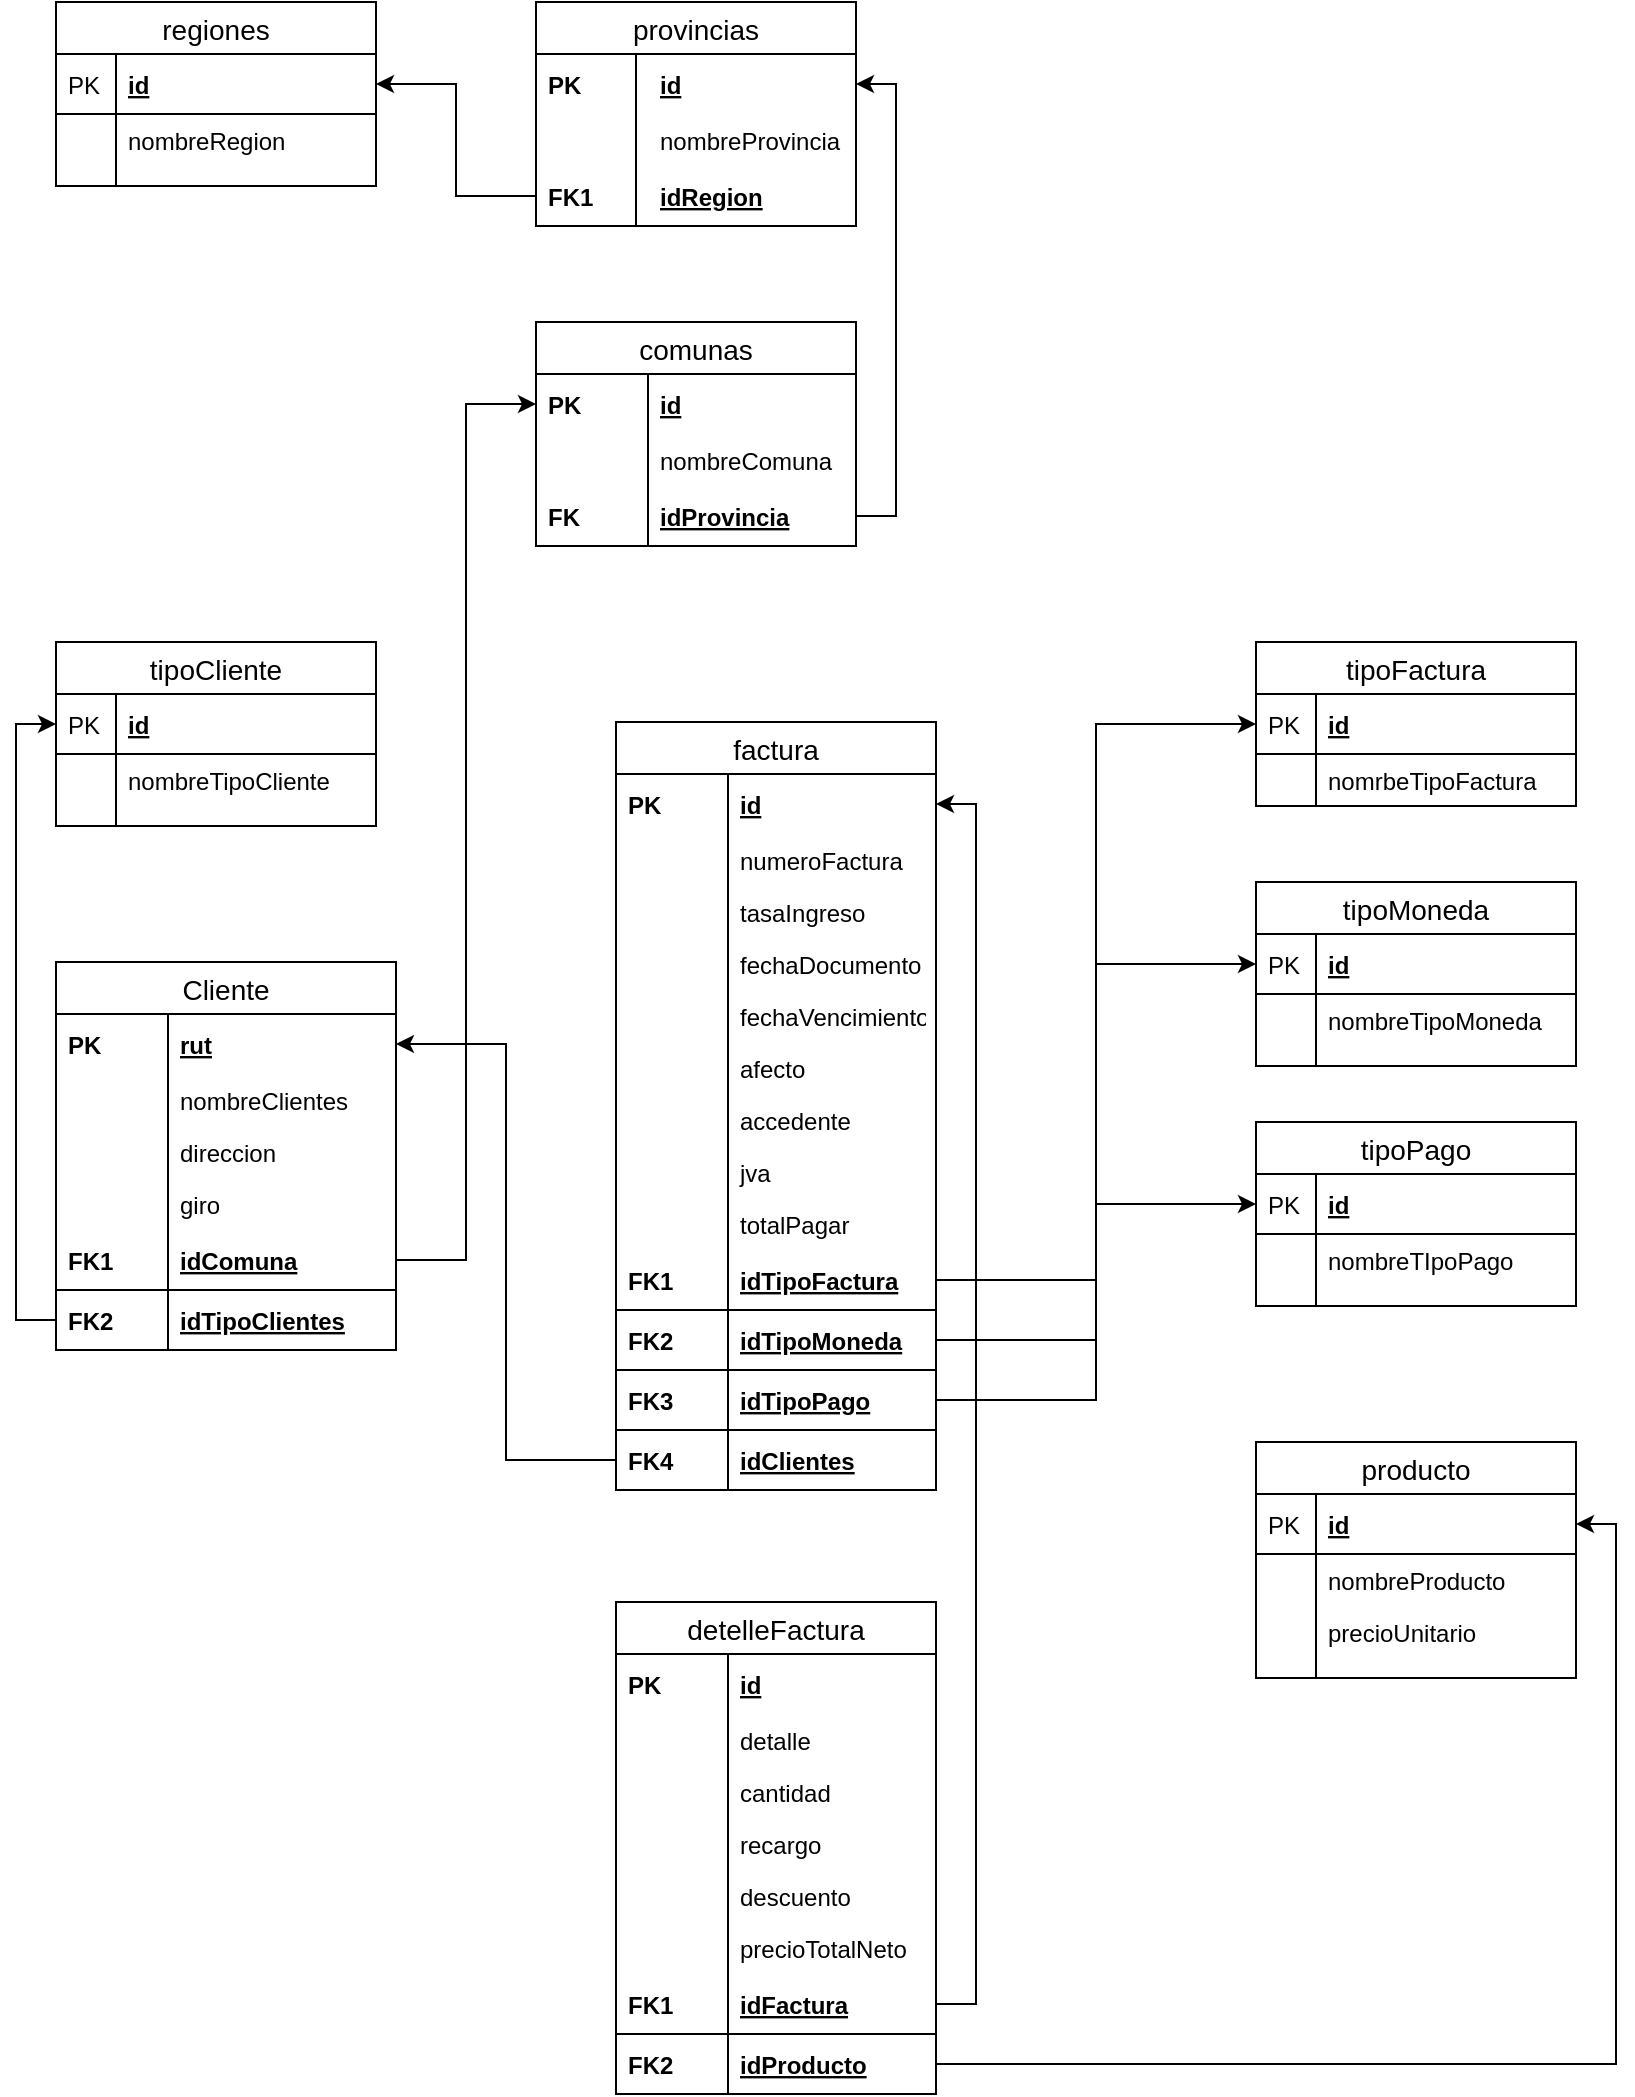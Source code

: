 <mxfile version="13.0.4" type="google"><diagram name="Page-1" id="9f46799a-70d6-7492-0946-bef42562c5a5"><mxGraphModel dx="868" dy="460" grid="1" gridSize="10" guides="1" tooltips="1" connect="1" arrows="1" fold="1" page="1" pageScale="1" pageWidth="1100" pageHeight="850" background="#ffffff" math="0" shadow="0"><root><mxCell id="0"/><mxCell id="1" parent="0"/><mxCell id="qrMPhByGyQ41feqmy05f-19" value="regiones" style="swimlane;fontStyle=0;childLayout=stackLayout;horizontal=1;startSize=26;horizontalStack=0;resizeParent=1;resizeParentMax=0;resizeLast=0;collapsible=1;marginBottom=0;align=center;fontSize=14;" parent="1" vertex="1"><mxGeometry x="80" y="80" width="160" height="92" as="geometry"/></mxCell><mxCell id="qrMPhByGyQ41feqmy05f-20" value="id" style="shape=partialRectangle;top=0;left=0;right=0;bottom=1;align=left;verticalAlign=middle;fillColor=none;spacingLeft=34;spacingRight=4;overflow=hidden;rotatable=0;points=[[0,0.5],[1,0.5]];portConstraint=eastwest;dropTarget=0;fontStyle=5;fontSize=12;" parent="qrMPhByGyQ41feqmy05f-19" vertex="1"><mxGeometry y="26" width="160" height="30" as="geometry"/></mxCell><mxCell id="qrMPhByGyQ41feqmy05f-21" value="PK" style="shape=partialRectangle;top=0;left=0;bottom=0;fillColor=none;align=left;verticalAlign=middle;spacingLeft=4;spacingRight=4;overflow=hidden;rotatable=0;points=[];portConstraint=eastwest;part=1;fontSize=12;" parent="qrMPhByGyQ41feqmy05f-20" vertex="1" connectable="0"><mxGeometry width="30" height="30" as="geometry"/></mxCell><mxCell id="qrMPhByGyQ41feqmy05f-22" value="nombreRegion" style="shape=partialRectangle;top=0;left=0;right=0;bottom=0;align=left;verticalAlign=top;fillColor=none;spacingLeft=34;spacingRight=4;overflow=hidden;rotatable=0;points=[[0,0.5],[1,0.5]];portConstraint=eastwest;dropTarget=0;fontSize=12;" parent="qrMPhByGyQ41feqmy05f-19" vertex="1"><mxGeometry y="56" width="160" height="26" as="geometry"/></mxCell><mxCell id="qrMPhByGyQ41feqmy05f-23" value="" style="shape=partialRectangle;top=0;left=0;bottom=0;fillColor=none;align=left;verticalAlign=top;spacingLeft=4;spacingRight=4;overflow=hidden;rotatable=0;points=[];portConstraint=eastwest;part=1;fontSize=12;" parent="qrMPhByGyQ41feqmy05f-22" vertex="1" connectable="0"><mxGeometry width="30" height="26" as="geometry"/></mxCell><mxCell id="qrMPhByGyQ41feqmy05f-28" value="" style="shape=partialRectangle;top=0;left=0;right=0;bottom=0;align=left;verticalAlign=top;fillColor=none;spacingLeft=34;spacingRight=4;overflow=hidden;rotatable=0;points=[[0,0.5],[1,0.5]];portConstraint=eastwest;dropTarget=0;fontSize=12;" parent="qrMPhByGyQ41feqmy05f-19" vertex="1"><mxGeometry y="82" width="160" height="10" as="geometry"/></mxCell><mxCell id="qrMPhByGyQ41feqmy05f-29" value="" style="shape=partialRectangle;top=0;left=0;bottom=0;fillColor=none;align=left;verticalAlign=top;spacingLeft=4;spacingRight=4;overflow=hidden;rotatable=0;points=[];portConstraint=eastwest;part=1;fontSize=12;" parent="qrMPhByGyQ41feqmy05f-28" vertex="1" connectable="0"><mxGeometry width="30" height="10" as="geometry"/></mxCell><mxCell id="qrMPhByGyQ41feqmy05f-30" value="provincias" style="swimlane;fontStyle=0;childLayout=stackLayout;horizontal=1;startSize=26;horizontalStack=0;resizeParent=1;resizeParentMax=0;resizeLast=0;collapsible=1;marginBottom=0;align=center;fontSize=14;" parent="1" vertex="1"><mxGeometry x="320" y="80" width="160" height="112" as="geometry"/></mxCell><mxCell id="qrMPhByGyQ41feqmy05f-31" value="id" style="shape=partialRectangle;top=0;left=0;right=0;bottom=0;align=left;verticalAlign=middle;fillColor=none;spacingLeft=60;spacingRight=4;overflow=hidden;rotatable=0;points=[[0,0.5],[1,0.5]];portConstraint=eastwest;dropTarget=0;fontStyle=5;fontSize=12;" parent="qrMPhByGyQ41feqmy05f-30" vertex="1"><mxGeometry y="26" width="160" height="30" as="geometry"/></mxCell><mxCell id="qrMPhByGyQ41feqmy05f-32" value="PK" style="shape=partialRectangle;fontStyle=1;top=0;left=0;bottom=0;fillColor=none;align=left;verticalAlign=middle;spacingLeft=4;spacingRight=4;overflow=hidden;rotatable=0;points=[];portConstraint=eastwest;part=1;fontSize=12;" parent="qrMPhByGyQ41feqmy05f-31" vertex="1" connectable="0"><mxGeometry width="50" height="30" as="geometry"/></mxCell><mxCell id="qrMPhByGyQ41feqmy05f-35" value="nombreProvincia" style="shape=partialRectangle;top=0;left=0;right=0;bottom=0;align=left;verticalAlign=top;fillColor=none;spacingLeft=60;spacingRight=4;overflow=hidden;rotatable=0;points=[[0,0.5],[1,0.5]];portConstraint=eastwest;dropTarget=0;fontSize=12;" parent="qrMPhByGyQ41feqmy05f-30" vertex="1"><mxGeometry y="56" width="160" height="26" as="geometry"/></mxCell><mxCell id="qrMPhByGyQ41feqmy05f-36" value="" style="shape=partialRectangle;top=0;left=0;bottom=0;fillColor=none;align=left;verticalAlign=top;spacingLeft=4;spacingRight=4;overflow=hidden;rotatable=0;points=[];portConstraint=eastwest;part=1;fontSize=12;" parent="qrMPhByGyQ41feqmy05f-35" vertex="1" connectable="0"><mxGeometry width="50" height="26" as="geometry"/></mxCell><mxCell id="qrMPhByGyQ41feqmy05f-33" value="idRegion" style="shape=partialRectangle;top=0;left=0;right=0;bottom=1;align=left;verticalAlign=middle;fillColor=none;spacingLeft=60;spacingRight=4;overflow=hidden;rotatable=0;points=[[0,0.5],[1,0.5]];portConstraint=eastwest;dropTarget=0;fontStyle=5;fontSize=12;" parent="qrMPhByGyQ41feqmy05f-30" vertex="1"><mxGeometry y="82" width="160" height="30" as="geometry"/></mxCell><mxCell id="qrMPhByGyQ41feqmy05f-34" value="FK1" style="shape=partialRectangle;fontStyle=1;top=0;left=0;bottom=0;fillColor=none;align=left;verticalAlign=middle;spacingLeft=4;spacingRight=4;overflow=hidden;rotatable=0;points=[];portConstraint=eastwest;part=1;fontSize=12;" parent="qrMPhByGyQ41feqmy05f-33" vertex="1" connectable="0"><mxGeometry width="50" height="30" as="geometry"/></mxCell><mxCell id="qrMPhByGyQ41feqmy05f-38" value="comunas" style="swimlane;fontStyle=0;childLayout=stackLayout;horizontal=1;startSize=26;horizontalStack=0;resizeParent=1;resizeParentMax=0;resizeLast=0;collapsible=1;marginBottom=0;align=center;fontSize=14;" parent="1" vertex="1"><mxGeometry x="320" y="240" width="160" height="112" as="geometry"/></mxCell><mxCell id="qrMPhByGyQ41feqmy05f-39" value="id" style="shape=partialRectangle;top=0;left=0;right=0;bottom=0;align=left;verticalAlign=middle;fillColor=none;spacingLeft=60;spacingRight=4;overflow=hidden;rotatable=0;points=[[0,0.5],[1,0.5]];portConstraint=eastwest;dropTarget=0;fontStyle=5;fontSize=12;" parent="qrMPhByGyQ41feqmy05f-38" vertex="1"><mxGeometry y="26" width="160" height="30" as="geometry"/></mxCell><mxCell id="qrMPhByGyQ41feqmy05f-40" value="PK" style="shape=partialRectangle;fontStyle=1;top=0;left=0;bottom=0;fillColor=none;align=left;verticalAlign=middle;spacingLeft=4;spacingRight=4;overflow=hidden;rotatable=0;points=[];portConstraint=eastwest;part=1;fontSize=12;" parent="qrMPhByGyQ41feqmy05f-39" vertex="1" connectable="0"><mxGeometry width="56" height="30" as="geometry"/></mxCell><mxCell id="qrMPhByGyQ41feqmy05f-43" value="nombreComuna" style="shape=partialRectangle;top=0;left=0;right=0;bottom=0;align=left;verticalAlign=top;fillColor=none;spacingLeft=60;spacingRight=4;overflow=hidden;rotatable=0;points=[[0,0.5],[1,0.5]];portConstraint=eastwest;dropTarget=0;fontSize=12;" parent="qrMPhByGyQ41feqmy05f-38" vertex="1"><mxGeometry y="56" width="160" height="26" as="geometry"/></mxCell><mxCell id="qrMPhByGyQ41feqmy05f-44" value="" style="shape=partialRectangle;top=0;left=0;bottom=0;fillColor=none;align=left;verticalAlign=top;spacingLeft=4;spacingRight=4;overflow=hidden;rotatable=0;points=[];portConstraint=eastwest;part=1;fontSize=12;" parent="qrMPhByGyQ41feqmy05f-43" vertex="1" connectable="0"><mxGeometry width="56" height="26" as="geometry"/></mxCell><mxCell id="qrMPhByGyQ41feqmy05f-41" value="idProvincia" style="shape=partialRectangle;top=0;left=0;right=0;bottom=1;align=left;verticalAlign=middle;fillColor=none;spacingLeft=60;spacingRight=4;overflow=hidden;rotatable=0;points=[[0,0.5],[1,0.5]];portConstraint=eastwest;dropTarget=0;fontStyle=5;fontSize=12;" parent="qrMPhByGyQ41feqmy05f-38" vertex="1"><mxGeometry y="82" width="160" height="30" as="geometry"/></mxCell><mxCell id="qrMPhByGyQ41feqmy05f-42" value="FK" style="shape=partialRectangle;fontStyle=1;top=0;left=0;bottom=0;fillColor=none;align=left;verticalAlign=middle;spacingLeft=4;spacingRight=4;overflow=hidden;rotatable=0;points=[];portConstraint=eastwest;part=1;fontSize=12;" parent="qrMPhByGyQ41feqmy05f-41" vertex="1" connectable="0"><mxGeometry width="56" height="30" as="geometry"/></mxCell><mxCell id="qrMPhByGyQ41feqmy05f-45" style="edgeStyle=orthogonalEdgeStyle;rounded=0;orthogonalLoop=1;jettySize=auto;html=1;exitX=0;exitY=0.5;exitDx=0;exitDy=0;" parent="1" source="qrMPhByGyQ41feqmy05f-33" target="qrMPhByGyQ41feqmy05f-20" edge="1"><mxGeometry relative="1" as="geometry"/></mxCell><mxCell id="qrMPhByGyQ41feqmy05f-46" style="edgeStyle=orthogonalEdgeStyle;rounded=0;orthogonalLoop=1;jettySize=auto;html=1;exitX=1;exitY=0.5;exitDx=0;exitDy=0;entryX=1;entryY=0.5;entryDx=0;entryDy=0;" parent="1" source="qrMPhByGyQ41feqmy05f-41" target="qrMPhByGyQ41feqmy05f-31" edge="1"><mxGeometry relative="1" as="geometry"/></mxCell><mxCell id="qrMPhByGyQ41feqmy05f-47" value="tipoCliente" style="swimlane;fontStyle=0;childLayout=stackLayout;horizontal=1;startSize=26;horizontalStack=0;resizeParent=1;resizeParentMax=0;resizeLast=0;collapsible=1;marginBottom=0;align=center;fontSize=14;" parent="1" vertex="1"><mxGeometry x="80" y="400" width="160" height="92" as="geometry"/></mxCell><mxCell id="qrMPhByGyQ41feqmy05f-48" value="id" style="shape=partialRectangle;top=0;left=0;right=0;bottom=1;align=left;verticalAlign=middle;fillColor=none;spacingLeft=34;spacingRight=4;overflow=hidden;rotatable=0;points=[[0,0.5],[1,0.5]];portConstraint=eastwest;dropTarget=0;fontStyle=5;fontSize=12;" parent="qrMPhByGyQ41feqmy05f-47" vertex="1"><mxGeometry y="26" width="160" height="30" as="geometry"/></mxCell><mxCell id="qrMPhByGyQ41feqmy05f-49" value="PK" style="shape=partialRectangle;top=0;left=0;bottom=0;fillColor=none;align=left;verticalAlign=middle;spacingLeft=4;spacingRight=4;overflow=hidden;rotatable=0;points=[];portConstraint=eastwest;part=1;fontSize=12;" parent="qrMPhByGyQ41feqmy05f-48" vertex="1" connectable="0"><mxGeometry width="30" height="30" as="geometry"/></mxCell><mxCell id="qrMPhByGyQ41feqmy05f-50" value="nombreTipoCliente" style="shape=partialRectangle;top=0;left=0;right=0;bottom=0;align=left;verticalAlign=top;fillColor=none;spacingLeft=34;spacingRight=4;overflow=hidden;rotatable=0;points=[[0,0.5],[1,0.5]];portConstraint=eastwest;dropTarget=0;fontSize=12;" parent="qrMPhByGyQ41feqmy05f-47" vertex="1"><mxGeometry y="56" width="160" height="26" as="geometry"/></mxCell><mxCell id="qrMPhByGyQ41feqmy05f-51" value="" style="shape=partialRectangle;top=0;left=0;bottom=0;fillColor=none;align=left;verticalAlign=top;spacingLeft=4;spacingRight=4;overflow=hidden;rotatable=0;points=[];portConstraint=eastwest;part=1;fontSize=12;" parent="qrMPhByGyQ41feqmy05f-50" vertex="1" connectable="0"><mxGeometry width="30" height="26" as="geometry"/></mxCell><mxCell id="qrMPhByGyQ41feqmy05f-56" value="" style="shape=partialRectangle;top=0;left=0;right=0;bottom=0;align=left;verticalAlign=top;fillColor=none;spacingLeft=34;spacingRight=4;overflow=hidden;rotatable=0;points=[[0,0.5],[1,0.5]];portConstraint=eastwest;dropTarget=0;fontSize=12;" parent="qrMPhByGyQ41feqmy05f-47" vertex="1"><mxGeometry y="82" width="160" height="10" as="geometry"/></mxCell><mxCell id="qrMPhByGyQ41feqmy05f-57" value="" style="shape=partialRectangle;top=0;left=0;bottom=0;fillColor=none;align=left;verticalAlign=top;spacingLeft=4;spacingRight=4;overflow=hidden;rotatable=0;points=[];portConstraint=eastwest;part=1;fontSize=12;" parent="qrMPhByGyQ41feqmy05f-56" vertex="1" connectable="0"><mxGeometry width="30" height="10" as="geometry"/></mxCell><mxCell id="qrMPhByGyQ41feqmy05f-58" value="Cliente" style="swimlane;fontStyle=0;childLayout=stackLayout;horizontal=1;startSize=26;horizontalStack=0;resizeParent=1;resizeParentMax=0;resizeLast=0;collapsible=1;marginBottom=0;align=center;fontSize=14;" parent="1" vertex="1"><mxGeometry x="80" y="560" width="170" height="194" as="geometry"/></mxCell><mxCell id="qrMPhByGyQ41feqmy05f-59" value="rut" style="shape=partialRectangle;top=0;left=0;right=0;bottom=0;align=left;verticalAlign=middle;fillColor=none;spacingLeft=60;spacingRight=4;overflow=hidden;rotatable=0;points=[[0,0.5],[1,0.5]];portConstraint=eastwest;dropTarget=0;fontStyle=5;fontSize=12;" parent="qrMPhByGyQ41feqmy05f-58" vertex="1"><mxGeometry y="26" width="170" height="30" as="geometry"/></mxCell><mxCell id="qrMPhByGyQ41feqmy05f-60" value="PK" style="shape=partialRectangle;fontStyle=1;top=0;left=0;bottom=0;fillColor=none;align=left;verticalAlign=middle;spacingLeft=4;spacingRight=4;overflow=hidden;rotatable=0;points=[];portConstraint=eastwest;part=1;fontSize=12;" parent="qrMPhByGyQ41feqmy05f-59" vertex="1" connectable="0"><mxGeometry width="56" height="30" as="geometry"/></mxCell><mxCell id="qrMPhByGyQ41feqmy05f-63" value="nombreClientes" style="shape=partialRectangle;top=0;left=0;right=0;bottom=0;align=left;verticalAlign=top;fillColor=none;spacingLeft=60;spacingRight=4;overflow=hidden;rotatable=0;points=[[0,0.5],[1,0.5]];portConstraint=eastwest;dropTarget=0;fontSize=12;" parent="qrMPhByGyQ41feqmy05f-58" vertex="1"><mxGeometry y="56" width="170" height="26" as="geometry"/></mxCell><mxCell id="qrMPhByGyQ41feqmy05f-64" value="" style="shape=partialRectangle;top=0;left=0;bottom=0;fillColor=none;align=left;verticalAlign=top;spacingLeft=4;spacingRight=4;overflow=hidden;rotatable=0;points=[];portConstraint=eastwest;part=1;fontSize=12;" parent="qrMPhByGyQ41feqmy05f-63" vertex="1" connectable="0"><mxGeometry width="56" height="26" as="geometry"/></mxCell><mxCell id="qrMPhByGyQ41feqmy05f-67" value="direccion&#10;" style="shape=partialRectangle;top=0;left=0;right=0;bottom=0;align=left;verticalAlign=top;fillColor=none;spacingLeft=60;spacingRight=4;overflow=hidden;rotatable=0;points=[[0,0.5],[1,0.5]];portConstraint=eastwest;dropTarget=0;fontSize=12;" parent="qrMPhByGyQ41feqmy05f-58" vertex="1"><mxGeometry y="82" width="170" height="26" as="geometry"/></mxCell><mxCell id="qrMPhByGyQ41feqmy05f-68" value="" style="shape=partialRectangle;top=0;left=0;bottom=0;fillColor=none;align=left;verticalAlign=top;spacingLeft=4;spacingRight=4;overflow=hidden;rotatable=0;points=[];portConstraint=eastwest;part=1;fontSize=12;" parent="qrMPhByGyQ41feqmy05f-67" vertex="1" connectable="0"><mxGeometry width="56" height="26" as="geometry"/></mxCell><mxCell id="qrMPhByGyQ41feqmy05f-71" value="giro" style="shape=partialRectangle;top=0;left=0;right=0;bottom=0;align=left;verticalAlign=top;fillColor=none;spacingLeft=60;spacingRight=4;overflow=hidden;rotatable=0;points=[[0,0.5],[1,0.5]];portConstraint=eastwest;dropTarget=0;fontSize=12;" parent="qrMPhByGyQ41feqmy05f-58" vertex="1"><mxGeometry y="108" width="170" height="26" as="geometry"/></mxCell><mxCell id="qrMPhByGyQ41feqmy05f-72" value="" style="shape=partialRectangle;top=0;left=0;bottom=0;fillColor=none;align=left;verticalAlign=top;spacingLeft=4;spacingRight=4;overflow=hidden;rotatable=0;points=[];portConstraint=eastwest;part=1;fontSize=12;" parent="qrMPhByGyQ41feqmy05f-71" vertex="1" connectable="0"><mxGeometry width="56" height="26" as="geometry"/></mxCell><mxCell id="qrMPhByGyQ41feqmy05f-61" value="idComuna" style="shape=partialRectangle;top=0;left=0;right=0;bottom=1;align=left;verticalAlign=middle;fillColor=none;spacingLeft=60;spacingRight=4;overflow=hidden;rotatable=0;points=[[0,0.5],[1,0.5]];portConstraint=eastwest;dropTarget=0;fontStyle=5;fontSize=12;" parent="qrMPhByGyQ41feqmy05f-58" vertex="1"><mxGeometry y="134" width="170" height="30" as="geometry"/></mxCell><mxCell id="qrMPhByGyQ41feqmy05f-62" value="FK1" style="shape=partialRectangle;fontStyle=1;top=0;left=0;bottom=0;fillColor=none;align=left;verticalAlign=middle;spacingLeft=4;spacingRight=4;overflow=hidden;rotatable=0;points=[];portConstraint=eastwest;part=1;fontSize=12;" parent="qrMPhByGyQ41feqmy05f-61" vertex="1" connectable="0"><mxGeometry width="56" height="30" as="geometry"/></mxCell><mxCell id="qrMPhByGyQ41feqmy05f-69" value="idTipoClientes" style="shape=partialRectangle;top=0;left=0;right=0;bottom=1;align=left;verticalAlign=middle;fillColor=none;spacingLeft=60;spacingRight=4;overflow=hidden;rotatable=0;points=[[0,0.5],[1,0.5]];portConstraint=eastwest;dropTarget=0;fontStyle=5;fontSize=12;" parent="qrMPhByGyQ41feqmy05f-58" vertex="1"><mxGeometry y="164" width="170" height="30" as="geometry"/></mxCell><mxCell id="qrMPhByGyQ41feqmy05f-70" value="FK2" style="shape=partialRectangle;fontStyle=1;top=0;left=0;bottom=0;fillColor=none;align=left;verticalAlign=middle;spacingLeft=4;spacingRight=4;overflow=hidden;rotatable=0;points=[];portConstraint=eastwest;part=1;fontSize=12;" parent="qrMPhByGyQ41feqmy05f-69" vertex="1" connectable="0"><mxGeometry width="56" height="30" as="geometry"/></mxCell><mxCell id="qrMPhByGyQ41feqmy05f-66" style="edgeStyle=orthogonalEdgeStyle;rounded=0;orthogonalLoop=1;jettySize=auto;html=1;exitX=0;exitY=0.5;exitDx=0;exitDy=0;entryX=0;entryY=0.5;entryDx=0;entryDy=0;" parent="1" source="qrMPhByGyQ41feqmy05f-69" target="qrMPhByGyQ41feqmy05f-48" edge="1"><mxGeometry relative="1" as="geometry"/></mxCell><mxCell id="qrMPhByGyQ41feqmy05f-73" style="edgeStyle=orthogonalEdgeStyle;rounded=0;orthogonalLoop=1;jettySize=auto;html=1;exitX=1;exitY=0.5;exitDx=0;exitDy=0;entryX=0;entryY=0.5;entryDx=0;entryDy=0;" parent="1" source="qrMPhByGyQ41feqmy05f-61" target="qrMPhByGyQ41feqmy05f-39" edge="1"><mxGeometry relative="1" as="geometry"/></mxCell><mxCell id="qrMPhByGyQ41feqmy05f-85" value="tipoFactura" style="swimlane;fontStyle=0;childLayout=stackLayout;horizontal=1;startSize=26;horizontalStack=0;resizeParent=1;resizeParentMax=0;resizeLast=0;collapsible=1;marginBottom=0;align=center;fontSize=14;" parent="1" vertex="1"><mxGeometry x="680" y="400" width="160" height="82" as="geometry"/></mxCell><mxCell id="qrMPhByGyQ41feqmy05f-86" value="id" style="shape=partialRectangle;top=0;left=0;right=0;bottom=1;align=left;verticalAlign=middle;fillColor=none;spacingLeft=34;spacingRight=4;overflow=hidden;rotatable=0;points=[[0,0.5],[1,0.5]];portConstraint=eastwest;dropTarget=0;fontStyle=5;fontSize=12;" parent="qrMPhByGyQ41feqmy05f-85" vertex="1"><mxGeometry y="26" width="160" height="30" as="geometry"/></mxCell><mxCell id="qrMPhByGyQ41feqmy05f-87" value="PK" style="shape=partialRectangle;top=0;left=0;bottom=0;fillColor=none;align=left;verticalAlign=middle;spacingLeft=4;spacingRight=4;overflow=hidden;rotatable=0;points=[];portConstraint=eastwest;part=1;fontSize=12;" parent="qrMPhByGyQ41feqmy05f-86" vertex="1" connectable="0"><mxGeometry width="30" height="30" as="geometry"/></mxCell><mxCell id="qrMPhByGyQ41feqmy05f-88" value="nomrbeTipoFactura" style="shape=partialRectangle;top=0;left=0;right=0;bottom=0;align=left;verticalAlign=top;fillColor=none;spacingLeft=34;spacingRight=4;overflow=hidden;rotatable=0;points=[[0,0.5],[1,0.5]];portConstraint=eastwest;dropTarget=0;fontSize=12;" parent="qrMPhByGyQ41feqmy05f-85" vertex="1"><mxGeometry y="56" width="160" height="26" as="geometry"/></mxCell><mxCell id="qrMPhByGyQ41feqmy05f-89" value="" style="shape=partialRectangle;top=0;left=0;bottom=0;fillColor=none;align=left;verticalAlign=top;spacingLeft=4;spacingRight=4;overflow=hidden;rotatable=0;points=[];portConstraint=eastwest;part=1;fontSize=12;" parent="qrMPhByGyQ41feqmy05f-88" vertex="1" connectable="0"><mxGeometry width="30" height="26" as="geometry"/></mxCell><mxCell id="qrMPhByGyQ41feqmy05f-114" value="factura" style="swimlane;fontStyle=0;childLayout=stackLayout;horizontal=1;startSize=26;horizontalStack=0;resizeParent=1;resizeParentMax=0;resizeLast=0;collapsible=1;marginBottom=0;align=center;fontSize=14;" parent="1" vertex="1"><mxGeometry x="360" y="440" width="160" height="384" as="geometry"/></mxCell><mxCell id="qrMPhByGyQ41feqmy05f-115" value="id" style="shape=partialRectangle;top=0;left=0;right=0;bottom=0;align=left;verticalAlign=middle;fillColor=none;spacingLeft=60;spacingRight=4;overflow=hidden;rotatable=0;points=[[0,0.5],[1,0.5]];portConstraint=eastwest;dropTarget=0;fontStyle=5;fontSize=12;" parent="qrMPhByGyQ41feqmy05f-114" vertex="1"><mxGeometry y="26" width="160" height="30" as="geometry"/></mxCell><mxCell id="qrMPhByGyQ41feqmy05f-116" value="PK" style="shape=partialRectangle;fontStyle=1;top=0;left=0;bottom=0;fillColor=none;align=left;verticalAlign=middle;spacingLeft=4;spacingRight=4;overflow=hidden;rotatable=0;points=[];portConstraint=eastwest;part=1;fontSize=12;" parent="qrMPhByGyQ41feqmy05f-115" vertex="1" connectable="0"><mxGeometry width="56" height="30" as="geometry"/></mxCell><mxCell id="qrMPhByGyQ41feqmy05f-125" value="numeroFactura" style="shape=partialRectangle;top=0;left=0;right=0;bottom=0;align=left;verticalAlign=top;fillColor=none;spacingLeft=60;spacingRight=4;overflow=hidden;rotatable=0;points=[[0,0.5],[1,0.5]];portConstraint=eastwest;dropTarget=0;fontSize=12;" parent="qrMPhByGyQ41feqmy05f-114" vertex="1"><mxGeometry y="56" width="160" height="26" as="geometry"/></mxCell><mxCell id="qrMPhByGyQ41feqmy05f-126" value="" style="shape=partialRectangle;top=0;left=0;bottom=0;fillColor=none;align=left;verticalAlign=top;spacingLeft=4;spacingRight=4;overflow=hidden;rotatable=0;points=[];portConstraint=eastwest;part=1;fontSize=12;" parent="qrMPhByGyQ41feqmy05f-125" vertex="1" connectable="0"><mxGeometry width="56" height="26" as="geometry"/></mxCell><mxCell id="qrMPhByGyQ41feqmy05f-119" value="tasaIngreso" style="shape=partialRectangle;top=0;left=0;right=0;bottom=0;align=left;verticalAlign=top;fillColor=none;spacingLeft=60;spacingRight=4;overflow=hidden;rotatable=0;points=[[0,0.5],[1,0.5]];portConstraint=eastwest;dropTarget=0;fontSize=12;" parent="qrMPhByGyQ41feqmy05f-114" vertex="1"><mxGeometry y="82" width="160" height="26" as="geometry"/></mxCell><mxCell id="qrMPhByGyQ41feqmy05f-120" value="" style="shape=partialRectangle;top=0;left=0;bottom=0;fillColor=none;align=left;verticalAlign=top;spacingLeft=4;spacingRight=4;overflow=hidden;rotatable=0;points=[];portConstraint=eastwest;part=1;fontSize=12;" parent="qrMPhByGyQ41feqmy05f-119" vertex="1" connectable="0"><mxGeometry width="56" height="26" as="geometry"/></mxCell><mxCell id="qrMPhByGyQ41feqmy05f-127" value="fechaDocumento" style="shape=partialRectangle;top=0;left=0;right=0;bottom=0;align=left;verticalAlign=top;fillColor=none;spacingLeft=60;spacingRight=4;overflow=hidden;rotatable=0;points=[[0,0.5],[1,0.5]];portConstraint=eastwest;dropTarget=0;fontSize=12;" parent="qrMPhByGyQ41feqmy05f-114" vertex="1"><mxGeometry y="108" width="160" height="26" as="geometry"/></mxCell><mxCell id="qrMPhByGyQ41feqmy05f-128" value="" style="shape=partialRectangle;top=0;left=0;bottom=0;fillColor=none;align=left;verticalAlign=top;spacingLeft=4;spacingRight=4;overflow=hidden;rotatable=0;points=[];portConstraint=eastwest;part=1;fontSize=12;" parent="qrMPhByGyQ41feqmy05f-127" vertex="1" connectable="0"><mxGeometry width="56" height="26" as="geometry"/></mxCell><mxCell id="qrMPhByGyQ41feqmy05f-133" value="fechaVencimiento" style="shape=partialRectangle;top=0;left=0;right=0;bottom=0;align=left;verticalAlign=top;fillColor=none;spacingLeft=60;spacingRight=4;overflow=hidden;rotatable=0;points=[[0,0.5],[1,0.5]];portConstraint=eastwest;dropTarget=0;fontSize=12;" parent="qrMPhByGyQ41feqmy05f-114" vertex="1"><mxGeometry y="134" width="160" height="26" as="geometry"/></mxCell><mxCell id="qrMPhByGyQ41feqmy05f-134" value="" style="shape=partialRectangle;top=0;left=0;bottom=0;fillColor=none;align=left;verticalAlign=top;spacingLeft=4;spacingRight=4;overflow=hidden;rotatable=0;points=[];portConstraint=eastwest;part=1;fontSize=12;" parent="qrMPhByGyQ41feqmy05f-133" vertex="1" connectable="0"><mxGeometry width="56" height="26" as="geometry"/></mxCell><mxCell id="qrMPhByGyQ41feqmy05f-131" value="afecto" style="shape=partialRectangle;top=0;left=0;right=0;bottom=0;align=left;verticalAlign=top;fillColor=none;spacingLeft=60;spacingRight=4;overflow=hidden;rotatable=0;points=[[0,0.5],[1,0.5]];portConstraint=eastwest;dropTarget=0;fontSize=12;" parent="qrMPhByGyQ41feqmy05f-114" vertex="1"><mxGeometry y="160" width="160" height="26" as="geometry"/></mxCell><mxCell id="qrMPhByGyQ41feqmy05f-132" value="" style="shape=partialRectangle;top=0;left=0;bottom=0;fillColor=none;align=left;verticalAlign=top;spacingLeft=4;spacingRight=4;overflow=hidden;rotatable=0;points=[];portConstraint=eastwest;part=1;fontSize=12;" parent="qrMPhByGyQ41feqmy05f-131" vertex="1" connectable="0"><mxGeometry width="56" height="26" as="geometry"/></mxCell><mxCell id="qrMPhByGyQ41feqmy05f-135" value="accedente" style="shape=partialRectangle;top=0;left=0;right=0;bottom=0;align=left;verticalAlign=top;fillColor=none;spacingLeft=60;spacingRight=4;overflow=hidden;rotatable=0;points=[[0,0.5],[1,0.5]];portConstraint=eastwest;dropTarget=0;fontSize=12;" parent="qrMPhByGyQ41feqmy05f-114" vertex="1"><mxGeometry y="186" width="160" height="26" as="geometry"/></mxCell><mxCell id="qrMPhByGyQ41feqmy05f-136" value="" style="shape=partialRectangle;top=0;left=0;bottom=0;fillColor=none;align=left;verticalAlign=top;spacingLeft=4;spacingRight=4;overflow=hidden;rotatable=0;points=[];portConstraint=eastwest;part=1;fontSize=12;" parent="qrMPhByGyQ41feqmy05f-135" vertex="1" connectable="0"><mxGeometry width="56" height="26" as="geometry"/></mxCell><mxCell id="qrMPhByGyQ41feqmy05f-137" value="jva" style="shape=partialRectangle;top=0;left=0;right=0;bottom=0;align=left;verticalAlign=top;fillColor=none;spacingLeft=60;spacingRight=4;overflow=hidden;rotatable=0;points=[[0,0.5],[1,0.5]];portConstraint=eastwest;dropTarget=0;fontSize=12;" parent="qrMPhByGyQ41feqmy05f-114" vertex="1"><mxGeometry y="212" width="160" height="26" as="geometry"/></mxCell><mxCell id="qrMPhByGyQ41feqmy05f-138" value="" style="shape=partialRectangle;top=0;left=0;bottom=0;fillColor=none;align=left;verticalAlign=top;spacingLeft=4;spacingRight=4;overflow=hidden;rotatable=0;points=[];portConstraint=eastwest;part=1;fontSize=12;" parent="qrMPhByGyQ41feqmy05f-137" vertex="1" connectable="0"><mxGeometry width="56" height="26" as="geometry"/></mxCell><mxCell id="qrMPhByGyQ41feqmy05f-129" value="totalPagar" style="shape=partialRectangle;top=0;left=0;right=0;bottom=0;align=left;verticalAlign=top;fillColor=none;spacingLeft=60;spacingRight=4;overflow=hidden;rotatable=0;points=[[0,0.5],[1,0.5]];portConstraint=eastwest;dropTarget=0;fontSize=12;" parent="qrMPhByGyQ41feqmy05f-114" vertex="1"><mxGeometry y="238" width="160" height="26" as="geometry"/></mxCell><mxCell id="qrMPhByGyQ41feqmy05f-130" value="" style="shape=partialRectangle;top=0;left=0;bottom=0;fillColor=none;align=left;verticalAlign=top;spacingLeft=4;spacingRight=4;overflow=hidden;rotatable=0;points=[];portConstraint=eastwest;part=1;fontSize=12;" parent="qrMPhByGyQ41feqmy05f-129" vertex="1" connectable="0"><mxGeometry width="56" height="26" as="geometry"/></mxCell><mxCell id="qrMPhByGyQ41feqmy05f-123" value="idTipoFactura" style="shape=partialRectangle;top=0;left=0;right=0;bottom=1;align=left;verticalAlign=middle;fillColor=none;spacingLeft=60;spacingRight=4;overflow=hidden;rotatable=0;points=[[0,0.5],[1,0.5]];portConstraint=eastwest;dropTarget=0;fontStyle=5;fontSize=12;strokeWidth=1;" parent="qrMPhByGyQ41feqmy05f-114" vertex="1"><mxGeometry y="264" width="160" height="30" as="geometry"/></mxCell><mxCell id="qrMPhByGyQ41feqmy05f-124" value="FK1" style="shape=partialRectangle;fontStyle=1;top=0;left=0;bottom=0;fillColor=none;align=left;verticalAlign=middle;spacingLeft=4;spacingRight=4;overflow=hidden;rotatable=0;points=[];portConstraint=eastwest;part=1;fontSize=12;" parent="qrMPhByGyQ41feqmy05f-123" vertex="1" connectable="0"><mxGeometry width="56" height="30" as="geometry"/></mxCell><mxCell id="qrMPhByGyQ41feqmy05f-117" value="idTipoMoneda" style="shape=partialRectangle;top=0;left=0;right=0;bottom=1;align=left;verticalAlign=middle;fillColor=none;spacingLeft=60;spacingRight=4;overflow=hidden;rotatable=0;points=[[0,0.5],[1,0.5]];portConstraint=eastwest;dropTarget=0;fontStyle=5;fontSize=12;" parent="qrMPhByGyQ41feqmy05f-114" vertex="1"><mxGeometry y="294" width="160" height="30" as="geometry"/></mxCell><mxCell id="qrMPhByGyQ41feqmy05f-118" value="FK2" style="shape=partialRectangle;fontStyle=1;top=0;left=0;bottom=0;fillColor=none;align=left;verticalAlign=middle;spacingLeft=4;spacingRight=4;overflow=hidden;rotatable=0;points=[];portConstraint=eastwest;part=1;fontSize=12;" parent="qrMPhByGyQ41feqmy05f-117" vertex="1" connectable="0"><mxGeometry width="56" height="30" as="geometry"/></mxCell><mxCell id="qrMPhByGyQ41feqmy05f-143" value="idTipoPago" style="shape=partialRectangle;top=0;left=0;right=0;bottom=1;align=left;verticalAlign=middle;fillColor=none;spacingLeft=60;spacingRight=4;overflow=hidden;rotatable=0;points=[[0,0.5],[1,0.5]];portConstraint=eastwest;dropTarget=0;fontStyle=5;fontSize=12;" parent="qrMPhByGyQ41feqmy05f-114" vertex="1"><mxGeometry y="324" width="160" height="30" as="geometry"/></mxCell><mxCell id="qrMPhByGyQ41feqmy05f-144" value="FK3" style="shape=partialRectangle;fontStyle=1;top=0;left=0;bottom=0;fillColor=none;align=left;verticalAlign=middle;spacingLeft=4;spacingRight=4;overflow=hidden;rotatable=0;points=[];portConstraint=eastwest;part=1;fontSize=12;" parent="qrMPhByGyQ41feqmy05f-143" vertex="1" connectable="0"><mxGeometry width="56" height="30" as="geometry"/></mxCell><mxCell id="qrMPhByGyQ41feqmy05f-121" value="idClientes" style="shape=partialRectangle;top=0;left=0;right=0;bottom=1;align=left;verticalAlign=middle;fillColor=none;spacingLeft=60;spacingRight=4;overflow=hidden;rotatable=0;points=[[0,0.5],[1,0.5]];portConstraint=eastwest;dropTarget=0;fontStyle=5;fontSize=12;" parent="qrMPhByGyQ41feqmy05f-114" vertex="1"><mxGeometry y="354" width="160" height="30" as="geometry"/></mxCell><mxCell id="qrMPhByGyQ41feqmy05f-122" value="FK4" style="shape=partialRectangle;fontStyle=1;top=0;left=0;bottom=0;fillColor=none;align=left;verticalAlign=middle;spacingLeft=4;spacingRight=4;overflow=hidden;rotatable=0;points=[];portConstraint=eastwest;part=1;fontSize=12;" parent="qrMPhByGyQ41feqmy05f-121" vertex="1" connectable="0"><mxGeometry width="56" height="30" as="geometry"/></mxCell><mxCell id="qrMPhByGyQ41feqmy05f-139" style="edgeStyle=orthogonalEdgeStyle;rounded=0;orthogonalLoop=1;jettySize=auto;html=1;exitX=1;exitY=0.5;exitDx=0;exitDy=0;entryX=0;entryY=0.5;entryDx=0;entryDy=0;" parent="1" source="qrMPhByGyQ41feqmy05f-123" target="qrMPhByGyQ41feqmy05f-86" edge="1"><mxGeometry relative="1" as="geometry"/></mxCell><mxCell id="qrMPhByGyQ41feqmy05f-96" value="tipoMoneda" style="swimlane;fontStyle=0;childLayout=stackLayout;horizontal=1;startSize=26;horizontalStack=0;resizeParent=1;resizeParentMax=0;resizeLast=0;collapsible=1;marginBottom=0;align=center;fontSize=14;" parent="1" vertex="1"><mxGeometry x="680" y="520" width="160" height="92" as="geometry"/></mxCell><mxCell id="qrMPhByGyQ41feqmy05f-97" value="id" style="shape=partialRectangle;top=0;left=0;right=0;bottom=1;align=left;verticalAlign=middle;fillColor=none;spacingLeft=34;spacingRight=4;overflow=hidden;rotatable=0;points=[[0,0.5],[1,0.5]];portConstraint=eastwest;dropTarget=0;fontStyle=5;fontSize=12;" parent="qrMPhByGyQ41feqmy05f-96" vertex="1"><mxGeometry y="26" width="160" height="30" as="geometry"/></mxCell><mxCell id="qrMPhByGyQ41feqmy05f-98" value="PK" style="shape=partialRectangle;top=0;left=0;bottom=0;fillColor=none;align=left;verticalAlign=middle;spacingLeft=4;spacingRight=4;overflow=hidden;rotatable=0;points=[];portConstraint=eastwest;part=1;fontSize=12;" parent="qrMPhByGyQ41feqmy05f-97" vertex="1" connectable="0"><mxGeometry width="30" height="30" as="geometry"/></mxCell><mxCell id="qrMPhByGyQ41feqmy05f-99" value="nombreTipoMoneda" style="shape=partialRectangle;top=0;left=0;right=0;bottom=0;align=left;verticalAlign=top;fillColor=none;spacingLeft=34;spacingRight=4;overflow=hidden;rotatable=0;points=[[0,0.5],[1,0.5]];portConstraint=eastwest;dropTarget=0;fontSize=12;" parent="qrMPhByGyQ41feqmy05f-96" vertex="1"><mxGeometry y="56" width="160" height="26" as="geometry"/></mxCell><mxCell id="qrMPhByGyQ41feqmy05f-100" value="" style="shape=partialRectangle;top=0;left=0;bottom=0;fillColor=none;align=left;verticalAlign=top;spacingLeft=4;spacingRight=4;overflow=hidden;rotatable=0;points=[];portConstraint=eastwest;part=1;fontSize=12;" parent="qrMPhByGyQ41feqmy05f-99" vertex="1" connectable="0"><mxGeometry width="30" height="26" as="geometry"/></mxCell><mxCell id="qrMPhByGyQ41feqmy05f-105" value="" style="shape=partialRectangle;top=0;left=0;right=0;bottom=0;align=left;verticalAlign=top;fillColor=none;spacingLeft=34;spacingRight=4;overflow=hidden;rotatable=0;points=[[0,0.5],[1,0.5]];portConstraint=eastwest;dropTarget=0;fontSize=12;" parent="qrMPhByGyQ41feqmy05f-96" vertex="1"><mxGeometry y="82" width="160" height="10" as="geometry"/></mxCell><mxCell id="qrMPhByGyQ41feqmy05f-106" value="" style="shape=partialRectangle;top=0;left=0;bottom=0;fillColor=none;align=left;verticalAlign=top;spacingLeft=4;spacingRight=4;overflow=hidden;rotatable=0;points=[];portConstraint=eastwest;part=1;fontSize=12;" parent="qrMPhByGyQ41feqmy05f-105" vertex="1" connectable="0"><mxGeometry width="30" height="10" as="geometry"/></mxCell><mxCell id="qrMPhByGyQ41feqmy05f-107" value="tipoPago" style="swimlane;fontStyle=0;childLayout=stackLayout;horizontal=1;startSize=26;horizontalStack=0;resizeParent=1;resizeParentMax=0;resizeLast=0;collapsible=1;marginBottom=0;align=center;fontSize=14;" parent="1" vertex="1"><mxGeometry x="680" y="640" width="160" height="92" as="geometry"/></mxCell><mxCell id="qrMPhByGyQ41feqmy05f-108" value="id" style="shape=partialRectangle;top=0;left=0;right=0;bottom=1;align=left;verticalAlign=middle;fillColor=none;spacingLeft=34;spacingRight=4;overflow=hidden;rotatable=0;points=[[0,0.5],[1,0.5]];portConstraint=eastwest;dropTarget=0;fontStyle=5;fontSize=12;" parent="qrMPhByGyQ41feqmy05f-107" vertex="1"><mxGeometry y="26" width="160" height="30" as="geometry"/></mxCell><mxCell id="qrMPhByGyQ41feqmy05f-109" value="PK" style="shape=partialRectangle;top=0;left=0;bottom=0;fillColor=none;align=left;verticalAlign=middle;spacingLeft=4;spacingRight=4;overflow=hidden;rotatable=0;points=[];portConstraint=eastwest;part=1;fontSize=12;" parent="qrMPhByGyQ41feqmy05f-108" vertex="1" connectable="0"><mxGeometry width="30" height="30" as="geometry"/></mxCell><mxCell id="qrMPhByGyQ41feqmy05f-110" value="nombreTIpoPago" style="shape=partialRectangle;top=0;left=0;right=0;bottom=0;align=left;verticalAlign=top;fillColor=none;spacingLeft=34;spacingRight=4;overflow=hidden;rotatable=0;points=[[0,0.5],[1,0.5]];portConstraint=eastwest;dropTarget=0;fontSize=12;" parent="qrMPhByGyQ41feqmy05f-107" vertex="1"><mxGeometry y="56" width="160" height="26" as="geometry"/></mxCell><mxCell id="qrMPhByGyQ41feqmy05f-111" value="" style="shape=partialRectangle;top=0;left=0;bottom=0;fillColor=none;align=left;verticalAlign=top;spacingLeft=4;spacingRight=4;overflow=hidden;rotatable=0;points=[];portConstraint=eastwest;part=1;fontSize=12;" parent="qrMPhByGyQ41feqmy05f-110" vertex="1" connectable="0"><mxGeometry width="30" height="26" as="geometry"/></mxCell><mxCell id="qrMPhByGyQ41feqmy05f-112" value="" style="shape=partialRectangle;top=0;left=0;right=0;bottom=0;align=left;verticalAlign=top;fillColor=none;spacingLeft=34;spacingRight=4;overflow=hidden;rotatable=0;points=[[0,0.5],[1,0.5]];portConstraint=eastwest;dropTarget=0;fontSize=12;" parent="qrMPhByGyQ41feqmy05f-107" vertex="1"><mxGeometry y="82" width="160" height="10" as="geometry"/></mxCell><mxCell id="qrMPhByGyQ41feqmy05f-113" value="" style="shape=partialRectangle;top=0;left=0;bottom=0;fillColor=none;align=left;verticalAlign=top;spacingLeft=4;spacingRight=4;overflow=hidden;rotatable=0;points=[];portConstraint=eastwest;part=1;fontSize=12;" parent="qrMPhByGyQ41feqmy05f-112" vertex="1" connectable="0"><mxGeometry width="30" height="10" as="geometry"/></mxCell><mxCell id="qrMPhByGyQ41feqmy05f-140" style="edgeStyle=orthogonalEdgeStyle;rounded=0;orthogonalLoop=1;jettySize=auto;html=1;exitX=1;exitY=0.5;exitDx=0;exitDy=0;entryX=0;entryY=0.5;entryDx=0;entryDy=0;" parent="1" source="qrMPhByGyQ41feqmy05f-117" target="qrMPhByGyQ41feqmy05f-97" edge="1"><mxGeometry relative="1" as="geometry"><Array as="points"><mxPoint x="600" y="749"/><mxPoint x="600" y="561"/></Array></mxGeometry></mxCell><mxCell id="qrMPhByGyQ41feqmy05f-141" style="edgeStyle=orthogonalEdgeStyle;rounded=0;orthogonalLoop=1;jettySize=auto;html=1;exitX=1;exitY=0.5;exitDx=0;exitDy=0;" parent="1" source="qrMPhByGyQ41feqmy05f-143" target="qrMPhByGyQ41feqmy05f-108" edge="1"><mxGeometry relative="1" as="geometry"/></mxCell><mxCell id="qrMPhByGyQ41feqmy05f-145" style="edgeStyle=orthogonalEdgeStyle;rounded=0;orthogonalLoop=1;jettySize=auto;html=1;exitX=0;exitY=0.5;exitDx=0;exitDy=0;entryX=1;entryY=0.5;entryDx=0;entryDy=0;" parent="1" source="qrMPhByGyQ41feqmy05f-121" target="qrMPhByGyQ41feqmy05f-59" edge="1"><mxGeometry relative="1" as="geometry"/></mxCell><mxCell id="qrMPhByGyQ41feqmy05f-156" style="edgeStyle=orthogonalEdgeStyle;rounded=0;orthogonalLoop=1;jettySize=auto;html=1;exitX=1;exitY=0.5;exitDx=0;exitDy=0;entryX=1;entryY=0.5;entryDx=0;entryDy=0;" parent="1" source="qrMPhByGyQ41feqmy05f-154" target="qrMPhByGyQ41feqmy05f-75" edge="1"><mxGeometry relative="1" as="geometry"/></mxCell><mxCell id="qrMPhByGyQ41feqmy05f-74" value="producto" style="swimlane;fontStyle=0;childLayout=stackLayout;horizontal=1;startSize=26;horizontalStack=0;resizeParent=1;resizeParentMax=0;resizeLast=0;collapsible=1;marginBottom=0;align=center;fontSize=14;" parent="1" vertex="1"><mxGeometry x="680" y="800" width="160" height="118" as="geometry"/></mxCell><mxCell id="qrMPhByGyQ41feqmy05f-75" value="id" style="shape=partialRectangle;top=0;left=0;right=0;bottom=1;align=left;verticalAlign=middle;fillColor=none;spacingLeft=34;spacingRight=4;overflow=hidden;rotatable=0;points=[[0,0.5],[1,0.5]];portConstraint=eastwest;dropTarget=0;fontStyle=5;fontSize=12;" parent="qrMPhByGyQ41feqmy05f-74" vertex="1"><mxGeometry y="26" width="160" height="30" as="geometry"/></mxCell><mxCell id="qrMPhByGyQ41feqmy05f-76" value="PK" style="shape=partialRectangle;top=0;left=0;bottom=0;fillColor=none;align=left;verticalAlign=middle;spacingLeft=4;spacingRight=4;overflow=hidden;rotatable=0;points=[];portConstraint=eastwest;part=1;fontSize=12;" parent="qrMPhByGyQ41feqmy05f-75" vertex="1" connectable="0"><mxGeometry width="30" height="30" as="geometry"/></mxCell><mxCell id="qrMPhByGyQ41feqmy05f-77" value="nombreProducto&#10;" style="shape=partialRectangle;top=0;left=0;right=0;bottom=0;align=left;verticalAlign=top;fillColor=none;spacingLeft=34;spacingRight=4;overflow=hidden;rotatable=0;points=[[0,0.5],[1,0.5]];portConstraint=eastwest;dropTarget=0;fontSize=12;" parent="qrMPhByGyQ41feqmy05f-74" vertex="1"><mxGeometry y="56" width="160" height="26" as="geometry"/></mxCell><mxCell id="qrMPhByGyQ41feqmy05f-78" value="" style="shape=partialRectangle;top=0;left=0;bottom=0;fillColor=none;align=left;verticalAlign=top;spacingLeft=4;spacingRight=4;overflow=hidden;rotatable=0;points=[];portConstraint=eastwest;part=1;fontSize=12;" parent="qrMPhByGyQ41feqmy05f-77" vertex="1" connectable="0"><mxGeometry width="30" height="26" as="geometry"/></mxCell><mxCell id="qrMPhByGyQ41feqmy05f-79" value="precioUnitario" style="shape=partialRectangle;top=0;left=0;right=0;bottom=0;align=left;verticalAlign=top;fillColor=none;spacingLeft=34;spacingRight=4;overflow=hidden;rotatable=0;points=[[0,0.5],[1,0.5]];portConstraint=eastwest;dropTarget=0;fontSize=12;" parent="qrMPhByGyQ41feqmy05f-74" vertex="1"><mxGeometry y="82" width="160" height="26" as="geometry"/></mxCell><mxCell id="qrMPhByGyQ41feqmy05f-80" value="" style="shape=partialRectangle;top=0;left=0;bottom=0;fillColor=none;align=left;verticalAlign=top;spacingLeft=4;spacingRight=4;overflow=hidden;rotatable=0;points=[];portConstraint=eastwest;part=1;fontSize=12;" parent="qrMPhByGyQ41feqmy05f-79" vertex="1" connectable="0"><mxGeometry width="30" height="26" as="geometry"/></mxCell><mxCell id="qrMPhByGyQ41feqmy05f-83" value="" style="shape=partialRectangle;top=0;left=0;right=0;bottom=0;align=left;verticalAlign=top;fillColor=none;spacingLeft=34;spacingRight=4;overflow=hidden;rotatable=0;points=[[0,0.5],[1,0.5]];portConstraint=eastwest;dropTarget=0;fontSize=12;" parent="qrMPhByGyQ41feqmy05f-74" vertex="1"><mxGeometry y="108" width="160" height="10" as="geometry"/></mxCell><mxCell id="qrMPhByGyQ41feqmy05f-84" value="" style="shape=partialRectangle;top=0;left=0;bottom=0;fillColor=none;align=left;verticalAlign=top;spacingLeft=4;spacingRight=4;overflow=hidden;rotatable=0;points=[];portConstraint=eastwest;part=1;fontSize=12;" parent="qrMPhByGyQ41feqmy05f-83" vertex="1" connectable="0"><mxGeometry width="30" height="10" as="geometry"/></mxCell><mxCell id="qrMPhByGyQ41feqmy05f-146" value="detelleFactura" style="swimlane;fontStyle=0;childLayout=stackLayout;horizontal=1;startSize=26;horizontalStack=0;resizeParent=1;resizeParentMax=0;resizeLast=0;collapsible=1;marginBottom=0;align=center;fontSize=14;strokeWidth=1;" parent="1" vertex="1"><mxGeometry x="360" y="880" width="160" height="246" as="geometry"/></mxCell><mxCell id="qrMPhByGyQ41feqmy05f-147" value="id" style="shape=partialRectangle;top=0;left=0;right=0;bottom=0;align=left;verticalAlign=middle;fillColor=none;spacingLeft=60;spacingRight=4;overflow=hidden;rotatable=0;points=[[0,0.5],[1,0.5]];portConstraint=eastwest;dropTarget=0;fontStyle=5;fontSize=12;" parent="qrMPhByGyQ41feqmy05f-146" vertex="1"><mxGeometry y="26" width="160" height="30" as="geometry"/></mxCell><mxCell id="qrMPhByGyQ41feqmy05f-148" value="PK" style="shape=partialRectangle;fontStyle=1;top=0;left=0;bottom=0;fillColor=none;align=left;verticalAlign=middle;spacingLeft=4;spacingRight=4;overflow=hidden;rotatable=0;points=[];portConstraint=eastwest;part=1;fontSize=12;" parent="qrMPhByGyQ41feqmy05f-147" vertex="1" connectable="0"><mxGeometry width="56" height="30" as="geometry"/></mxCell><mxCell id="qrMPhByGyQ41feqmy05f-151" value="detalle" style="shape=partialRectangle;top=0;left=0;right=0;bottom=0;align=left;verticalAlign=top;fillColor=none;spacingLeft=60;spacingRight=4;overflow=hidden;rotatable=0;points=[[0,0.5],[1,0.5]];portConstraint=eastwest;dropTarget=0;fontSize=12;" parent="qrMPhByGyQ41feqmy05f-146" vertex="1"><mxGeometry y="56" width="160" height="26" as="geometry"/></mxCell><mxCell id="qrMPhByGyQ41feqmy05f-152" value="" style="shape=partialRectangle;top=0;left=0;bottom=0;fillColor=none;align=left;verticalAlign=top;spacingLeft=4;spacingRight=4;overflow=hidden;rotatable=0;points=[];portConstraint=eastwest;part=1;fontSize=12;" parent="qrMPhByGyQ41feqmy05f-151" vertex="1" connectable="0"><mxGeometry width="56" height="26" as="geometry"/></mxCell><mxCell id="qrMPhByGyQ41feqmy05f-158" value="cantidad" style="shape=partialRectangle;top=0;left=0;right=0;bottom=0;align=left;verticalAlign=top;fillColor=none;spacingLeft=60;spacingRight=4;overflow=hidden;rotatable=0;points=[[0,0.5],[1,0.5]];portConstraint=eastwest;dropTarget=0;fontSize=12;" parent="qrMPhByGyQ41feqmy05f-146" vertex="1"><mxGeometry y="82" width="160" height="26" as="geometry"/></mxCell><mxCell id="qrMPhByGyQ41feqmy05f-159" value="" style="shape=partialRectangle;top=0;left=0;bottom=0;fillColor=none;align=left;verticalAlign=top;spacingLeft=4;spacingRight=4;overflow=hidden;rotatable=0;points=[];portConstraint=eastwest;part=1;fontSize=12;" parent="qrMPhByGyQ41feqmy05f-158" vertex="1" connectable="0"><mxGeometry width="56" height="26" as="geometry"/></mxCell><mxCell id="qrMPhByGyQ41feqmy05f-160" value="recargo" style="shape=partialRectangle;top=0;left=0;right=0;bottom=0;align=left;verticalAlign=top;fillColor=none;spacingLeft=60;spacingRight=4;overflow=hidden;rotatable=0;points=[[0,0.5],[1,0.5]];portConstraint=eastwest;dropTarget=0;fontSize=12;" parent="qrMPhByGyQ41feqmy05f-146" vertex="1"><mxGeometry y="108" width="160" height="26" as="geometry"/></mxCell><mxCell id="qrMPhByGyQ41feqmy05f-161" value="" style="shape=partialRectangle;top=0;left=0;bottom=0;fillColor=none;align=left;verticalAlign=top;spacingLeft=4;spacingRight=4;overflow=hidden;rotatable=0;points=[];portConstraint=eastwest;part=1;fontSize=12;" parent="qrMPhByGyQ41feqmy05f-160" vertex="1" connectable="0"><mxGeometry width="56" height="26" as="geometry"/></mxCell><mxCell id="qrMPhByGyQ41feqmy05f-162" value="descuento" style="shape=partialRectangle;top=0;left=0;right=0;bottom=0;align=left;verticalAlign=top;fillColor=none;spacingLeft=60;spacingRight=4;overflow=hidden;rotatable=0;points=[[0,0.5],[1,0.5]];portConstraint=eastwest;dropTarget=0;fontSize=12;" parent="qrMPhByGyQ41feqmy05f-146" vertex="1"><mxGeometry y="134" width="160" height="26" as="geometry"/></mxCell><mxCell id="qrMPhByGyQ41feqmy05f-163" value="" style="shape=partialRectangle;top=0;left=0;bottom=0;fillColor=none;align=left;verticalAlign=top;spacingLeft=4;spacingRight=4;overflow=hidden;rotatable=0;points=[];portConstraint=eastwest;part=1;fontSize=12;" parent="qrMPhByGyQ41feqmy05f-162" vertex="1" connectable="0"><mxGeometry width="56" height="26" as="geometry"/></mxCell><mxCell id="qrMPhByGyQ41feqmy05f-164" value="precioTotalNeto" style="shape=partialRectangle;top=0;left=0;right=0;bottom=0;align=left;verticalAlign=top;fillColor=none;spacingLeft=60;spacingRight=4;overflow=hidden;rotatable=0;points=[[0,0.5],[1,0.5]];portConstraint=eastwest;dropTarget=0;fontSize=12;" parent="qrMPhByGyQ41feqmy05f-146" vertex="1"><mxGeometry y="160" width="160" height="26" as="geometry"/></mxCell><mxCell id="qrMPhByGyQ41feqmy05f-165" value="" style="shape=partialRectangle;top=0;left=0;bottom=0;fillColor=none;align=left;verticalAlign=top;spacingLeft=4;spacingRight=4;overflow=hidden;rotatable=0;points=[];portConstraint=eastwest;part=1;fontSize=12;" parent="qrMPhByGyQ41feqmy05f-164" vertex="1" connectable="0"><mxGeometry width="56" height="26" as="geometry"/></mxCell><mxCell id="qrMPhByGyQ41feqmy05f-149" value="idFactura" style="shape=partialRectangle;top=0;left=0;right=0;bottom=1;align=left;verticalAlign=middle;fillColor=none;spacingLeft=60;spacingRight=4;overflow=hidden;rotatable=0;points=[[0,0.5],[1,0.5]];portConstraint=eastwest;dropTarget=0;fontStyle=5;fontSize=12;" parent="qrMPhByGyQ41feqmy05f-146" vertex="1"><mxGeometry y="186" width="160" height="30" as="geometry"/></mxCell><mxCell id="qrMPhByGyQ41feqmy05f-150" value="FK1" style="shape=partialRectangle;fontStyle=1;top=0;left=0;bottom=0;fillColor=none;align=left;verticalAlign=middle;spacingLeft=4;spacingRight=4;overflow=hidden;rotatable=0;points=[];portConstraint=eastwest;part=1;fontSize=12;" parent="qrMPhByGyQ41feqmy05f-149" vertex="1" connectable="0"><mxGeometry width="56" height="30" as="geometry"/></mxCell><mxCell id="qrMPhByGyQ41feqmy05f-154" value="idProducto" style="shape=partialRectangle;top=0;left=0;right=0;bottom=1;align=left;verticalAlign=middle;fillColor=none;spacingLeft=60;spacingRight=4;overflow=hidden;rotatable=0;points=[[0,0.5],[1,0.5]];portConstraint=eastwest;dropTarget=0;fontStyle=5;fontSize=12;" parent="qrMPhByGyQ41feqmy05f-146" vertex="1"><mxGeometry y="216" width="160" height="30" as="geometry"/></mxCell><mxCell id="qrMPhByGyQ41feqmy05f-155" value="FK2" style="shape=partialRectangle;fontStyle=1;top=0;left=0;bottom=0;fillColor=none;align=left;verticalAlign=middle;spacingLeft=4;spacingRight=4;overflow=hidden;rotatable=0;points=[];portConstraint=eastwest;part=1;fontSize=12;" parent="qrMPhByGyQ41feqmy05f-154" vertex="1" connectable="0"><mxGeometry width="56" height="30" as="geometry"/></mxCell><mxCell id="qrMPhByGyQ41feqmy05f-157" style="edgeStyle=orthogonalEdgeStyle;rounded=0;orthogonalLoop=1;jettySize=auto;html=1;exitX=1;exitY=0.5;exitDx=0;exitDy=0;entryX=1;entryY=0.5;entryDx=0;entryDy=0;" parent="1" source="qrMPhByGyQ41feqmy05f-149" target="qrMPhByGyQ41feqmy05f-115" edge="1"><mxGeometry relative="1" as="geometry"/></mxCell></root></mxGraphModel></diagram></mxfile>